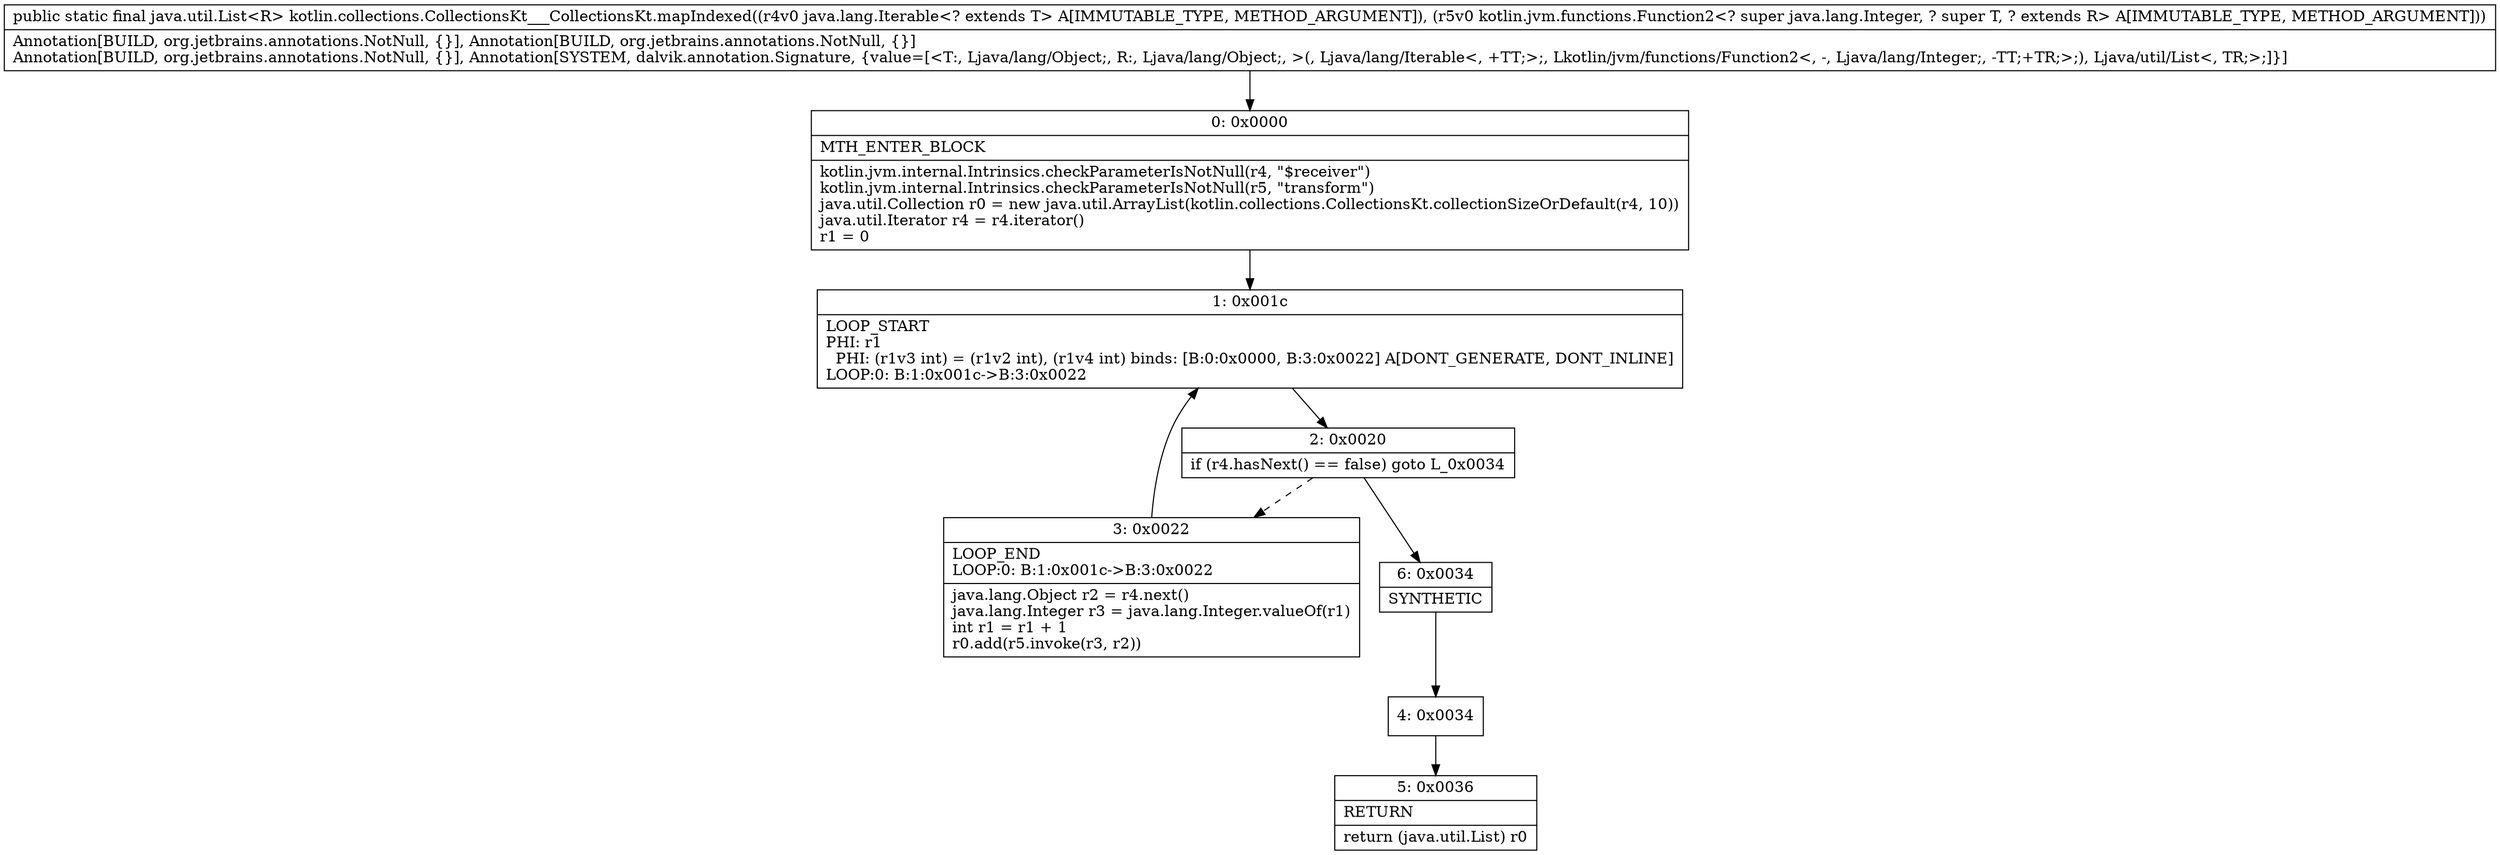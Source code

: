 digraph "CFG forkotlin.collections.CollectionsKt___CollectionsKt.mapIndexed(Ljava\/lang\/Iterable;Lkotlin\/jvm\/functions\/Function2;)Ljava\/util\/List;" {
Node_0 [shape=record,label="{0\:\ 0x0000|MTH_ENTER_BLOCK\l|kotlin.jvm.internal.Intrinsics.checkParameterIsNotNull(r4, \"$receiver\")\lkotlin.jvm.internal.Intrinsics.checkParameterIsNotNull(r5, \"transform\")\ljava.util.Collection r0 = new java.util.ArrayList(kotlin.collections.CollectionsKt.collectionSizeOrDefault(r4, 10))\ljava.util.Iterator r4 = r4.iterator()\lr1 = 0\l}"];
Node_1 [shape=record,label="{1\:\ 0x001c|LOOP_START\lPHI: r1 \l  PHI: (r1v3 int) = (r1v2 int), (r1v4 int) binds: [B:0:0x0000, B:3:0x0022] A[DONT_GENERATE, DONT_INLINE]\lLOOP:0: B:1:0x001c\-\>B:3:0x0022\l}"];
Node_2 [shape=record,label="{2\:\ 0x0020|if (r4.hasNext() == false) goto L_0x0034\l}"];
Node_3 [shape=record,label="{3\:\ 0x0022|LOOP_END\lLOOP:0: B:1:0x001c\-\>B:3:0x0022\l|java.lang.Object r2 = r4.next()\ljava.lang.Integer r3 = java.lang.Integer.valueOf(r1)\lint r1 = r1 + 1\lr0.add(r5.invoke(r3, r2))\l}"];
Node_4 [shape=record,label="{4\:\ 0x0034}"];
Node_5 [shape=record,label="{5\:\ 0x0036|RETURN\l|return (java.util.List) r0\l}"];
Node_6 [shape=record,label="{6\:\ 0x0034|SYNTHETIC\l}"];
MethodNode[shape=record,label="{public static final java.util.List\<R\> kotlin.collections.CollectionsKt___CollectionsKt.mapIndexed((r4v0 java.lang.Iterable\<? extends T\> A[IMMUTABLE_TYPE, METHOD_ARGUMENT]), (r5v0 kotlin.jvm.functions.Function2\<? super java.lang.Integer, ? super T, ? extends R\> A[IMMUTABLE_TYPE, METHOD_ARGUMENT]))  | Annotation[BUILD, org.jetbrains.annotations.NotNull, \{\}], Annotation[BUILD, org.jetbrains.annotations.NotNull, \{\}]\lAnnotation[BUILD, org.jetbrains.annotations.NotNull, \{\}], Annotation[SYSTEM, dalvik.annotation.Signature, \{value=[\<T:, Ljava\/lang\/Object;, R:, Ljava\/lang\/Object;, \>(, Ljava\/lang\/Iterable\<, +TT;\>;, Lkotlin\/jvm\/functions\/Function2\<, \-, Ljava\/lang\/Integer;, \-TT;+TR;\>;), Ljava\/util\/List\<, TR;\>;]\}]\l}"];
MethodNode -> Node_0;
Node_0 -> Node_1;
Node_1 -> Node_2;
Node_2 -> Node_3[style=dashed];
Node_2 -> Node_6;
Node_3 -> Node_1;
Node_4 -> Node_5;
Node_6 -> Node_4;
}

